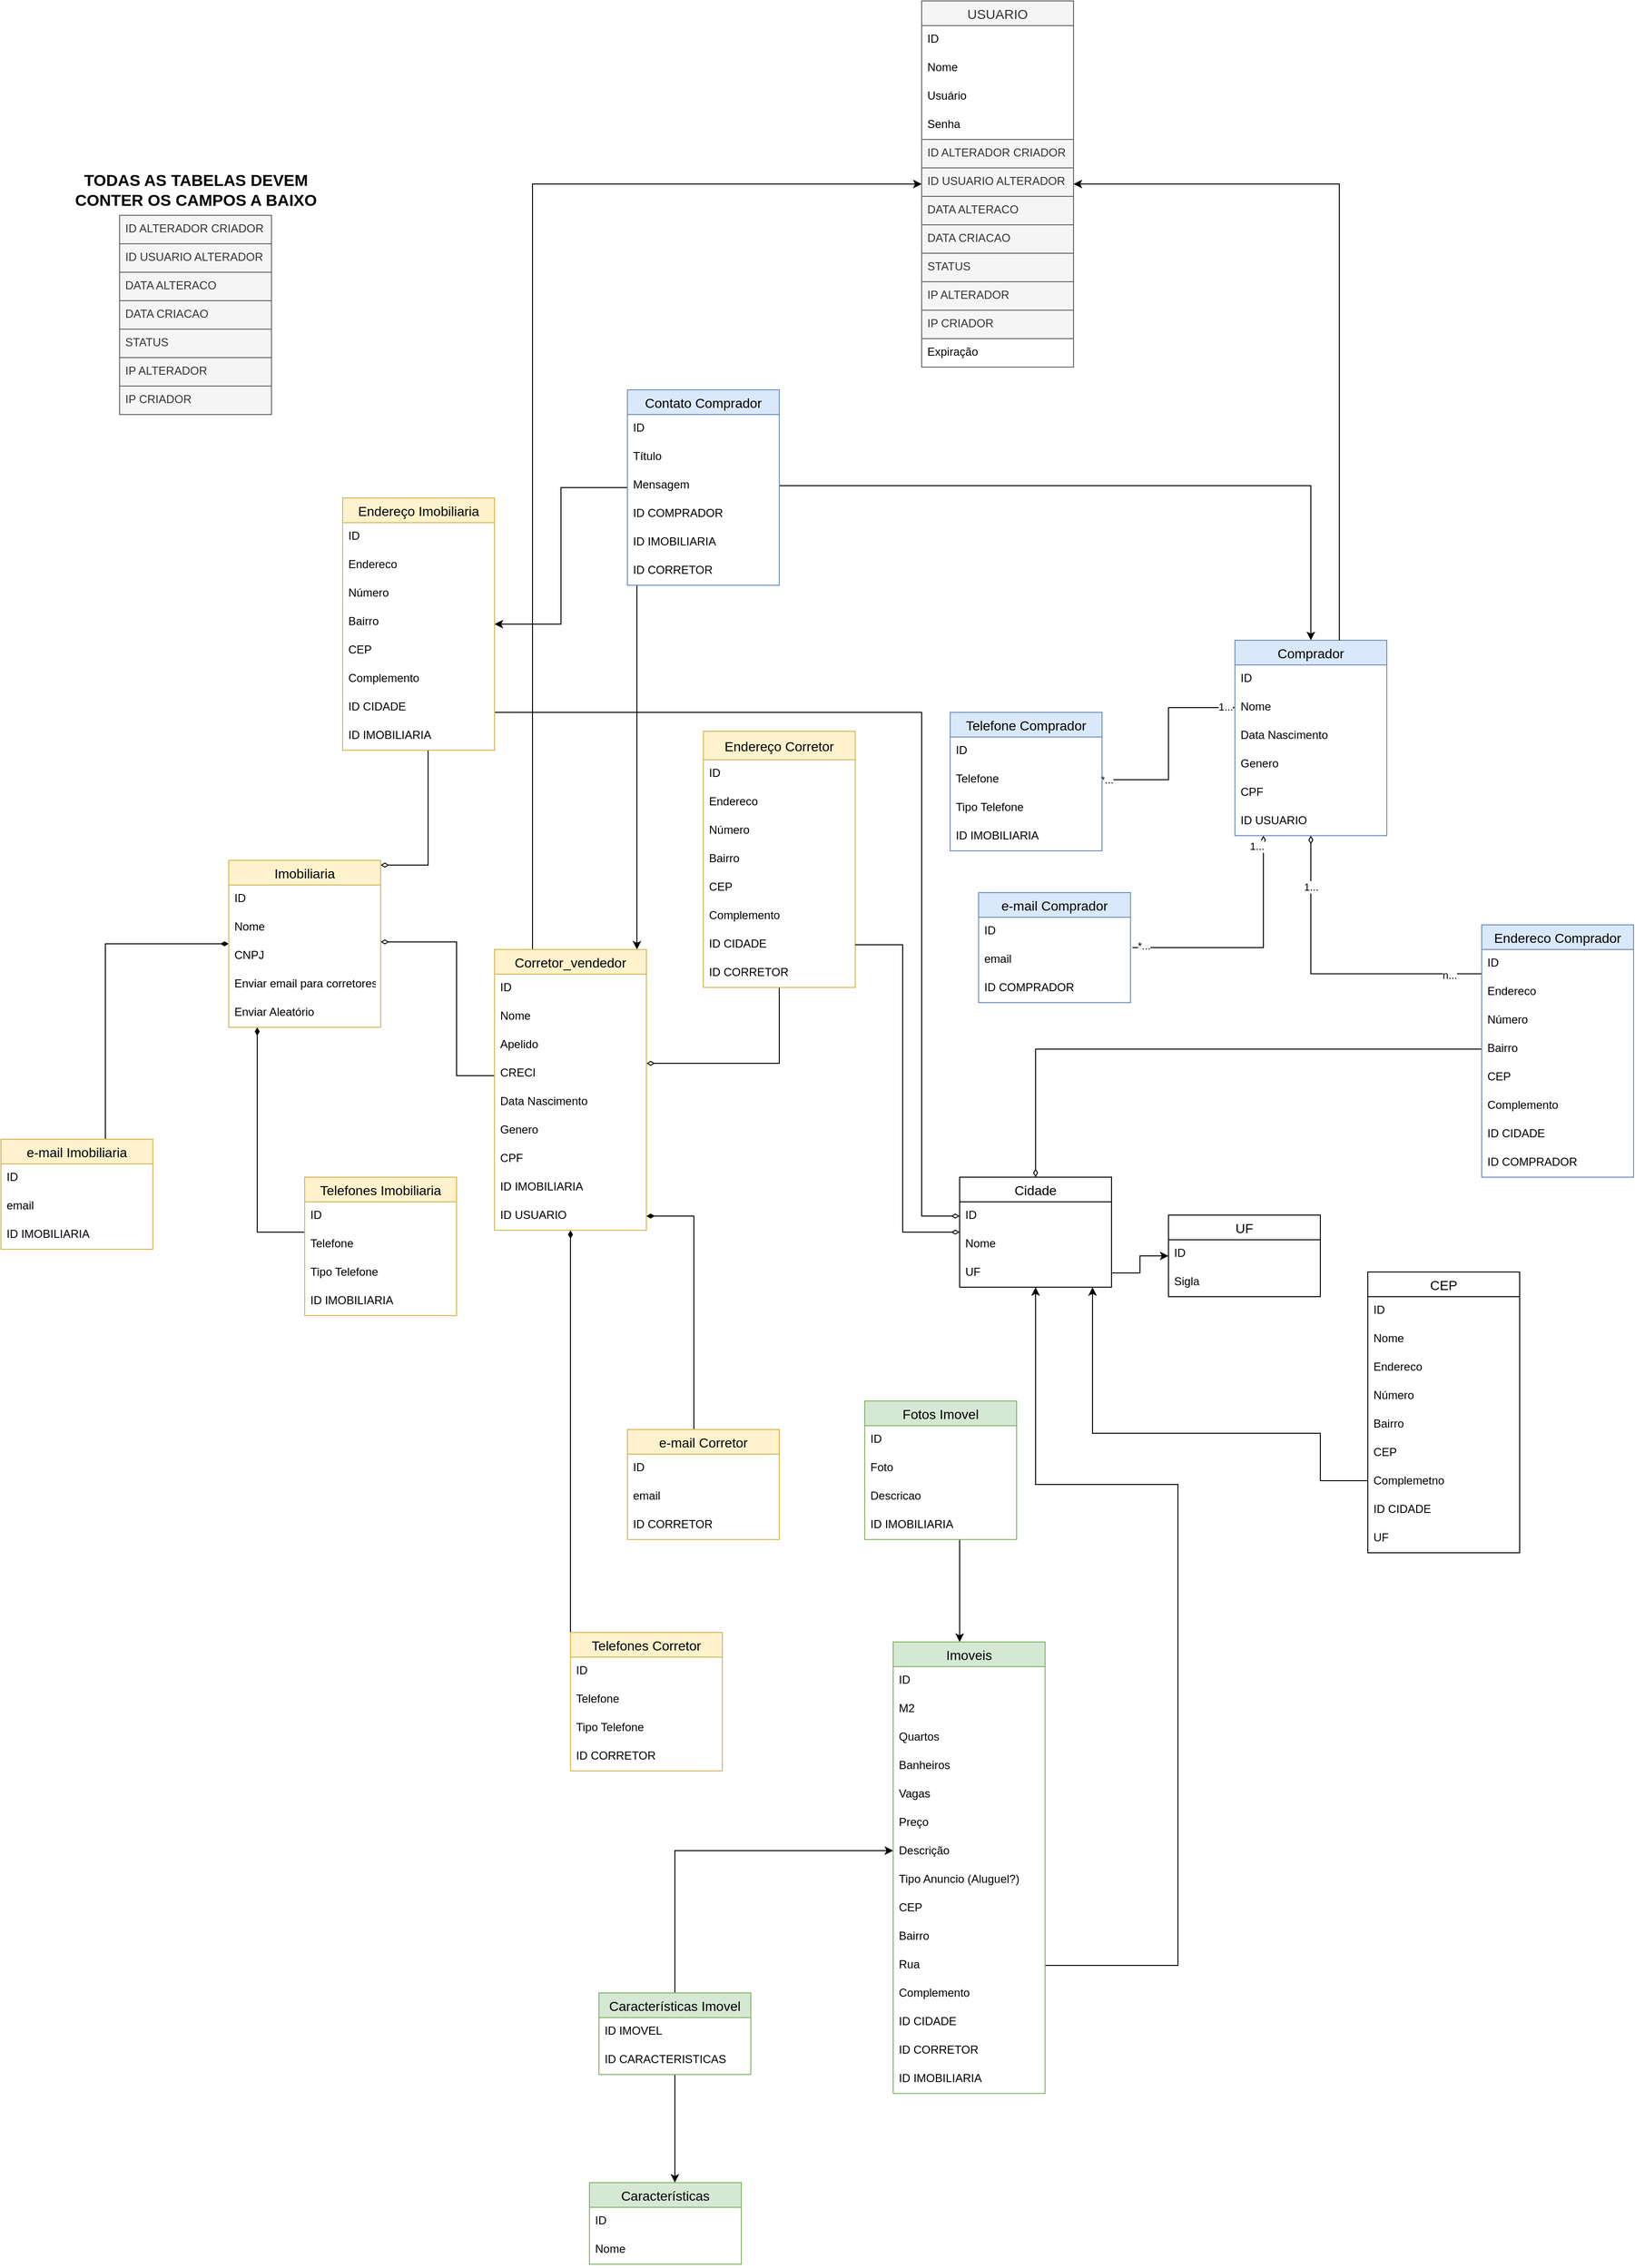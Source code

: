 <mxfile version="13.4.8" type="device"><diagram id="roCM48UF0xki_c9JKpG7" name="Page-1"><mxGraphModel dx="3076" dy="1931" grid="1" gridSize="10" guides="1" tooltips="1" connect="1" arrows="1" fold="1" page="1" pageScale="1" pageWidth="827" pageHeight="1169" math="0" shadow="0"><root><mxCell id="0"/><mxCell id="1" parent="0"/><mxCell id="OPWnXskdHgLqkZ7vOj5g-35" style="edgeStyle=orthogonalEdgeStyle;rounded=0;orthogonalLoop=1;jettySize=auto;html=1;entryX=0.5;entryY=0;entryDx=0;entryDy=0;endArrow=none;endFill=0;startArrow=classic;startFill=1;" parent="1" source="OPWnXskdHgLqkZ7vOj5g-5" target="OPWnXskdHgLqkZ7vOj5g-28" edge="1"><mxGeometry relative="1" as="geometry"><Array as="points"><mxPoint x="-130" y="930"/></Array></mxGeometry></mxCell><mxCell id="OPWnXskdHgLqkZ7vOj5g-52" style="edgeStyle=orthogonalEdgeStyle;rounded=0;orthogonalLoop=1;jettySize=auto;html=1;startArrow=classic;startFill=1;endArrow=none;endFill=0;" parent="1" source="OPWnXskdHgLqkZ7vOj5g-5" target="OPWnXskdHgLqkZ7vOj5g-50" edge="1"><mxGeometry relative="1" as="geometry"><Array as="points"><mxPoint x="170" y="660"/><mxPoint x="170" y="660"/></Array></mxGeometry></mxCell><mxCell id="OPWnXskdHgLqkZ7vOj5g-45" style="edgeStyle=orthogonalEdgeStyle;rounded=0;orthogonalLoop=1;jettySize=auto;html=1;endArrow=diamondThin;endFill=1;" parent="1" source="OPWnXskdHgLqkZ7vOj5g-41" target="OPWnXskdHgLqkZ7vOj5g-37" edge="1"><mxGeometry relative="1" as="geometry"><Array as="points"><mxPoint x="-570" y="278"/></Array></mxGeometry></mxCell><mxCell id="7e1EfJY8PzFIlT2Ph7Oq-54" style="edgeStyle=orthogonalEdgeStyle;rounded=0;orthogonalLoop=1;jettySize=auto;html=1;startArrow=diamondThin;startFill=0;endArrow=none;endFill=0;" edge="1" parent="1" source="OPWnXskdHgLqkZ7vOj5g-37" target="7e1EfJY8PzFIlT2Ph7Oq-26"><mxGeometry relative="1" as="geometry"><Array as="points"><mxPoint x="-390" y="-109"/></Array></mxGeometry></mxCell><mxCell id="OPWnXskdHgLqkZ7vOj5g-66" style="edgeStyle=orthogonalEdgeStyle;rounded=0;orthogonalLoop=1;jettySize=auto;html=1;startArrow=classic;startFill=1;endArrow=none;endFill=0;" parent="1" source="OPWnXskdHgLqkZ7vOj5g-59" target="OPWnXskdHgLqkZ7vOj5g-65" edge="1"><mxGeometry relative="1" as="geometry"/></mxCell><mxCell id="OPWnXskdHgLqkZ7vOj5g-68" style="edgeStyle=orthogonalEdgeStyle;rounded=0;orthogonalLoop=1;jettySize=auto;html=1;entryX=1;entryY=0.5;entryDx=0;entryDy=0;startArrow=classic;startFill=1;endArrow=none;endFill=0;" parent="1" source="OPWnXskdHgLqkZ7vOj5g-62" target="OPWnXskdHgLqkZ7vOj5g-56" edge="1"><mxGeometry relative="1" as="geometry"><mxPoint x="197.04" y="586" as="targetPoint"/><Array as="points"><mxPoint x="400" y="544"/></Array></mxGeometry></mxCell><mxCell id="7e1EfJY8PzFIlT2Ph7Oq-53" style="edgeStyle=orthogonalEdgeStyle;rounded=0;orthogonalLoop=1;jettySize=auto;html=1;startArrow=diamondThin;startFill=0;endArrow=none;endFill=0;" edge="1" parent="1" source="OPWnXskdHgLqkZ7vOj5g-10" target="7e1EfJY8PzFIlT2Ph7Oq-41"><mxGeometry relative="1" as="geometry"><Array as="points"><mxPoint x="-110" y="100"/><mxPoint x="-40" y="100"/></Array></mxGeometry></mxCell><mxCell id="7e1EfJY8PzFIlT2Ph7Oq-10" style="edgeStyle=orthogonalEdgeStyle;rounded=0;orthogonalLoop=1;jettySize=auto;html=1;endArrow=diamondThin;endFill=1;" edge="1" parent="1" source="7e1EfJY8PzFIlT2Ph7Oq-1" target="OPWnXskdHgLqkZ7vOj5g-37"><mxGeometry relative="1" as="geometry"><mxPoint x="-335" y="140" as="targetPoint"/><Array as="points"><mxPoint x="-730" y="-26"/></Array></mxGeometry></mxCell><mxCell id="7e1EfJY8PzFIlT2Ph7Oq-9" style="edgeStyle=orthogonalEdgeStyle;rounded=0;orthogonalLoop=1;jettySize=auto;html=1;endArrow=diamondThin;endFill=1;" edge="1" parent="1" source="7e1EfJY8PzFIlT2Ph7Oq-5" target="7e1EfJY8PzFIlT2Ph7Oq-97"><mxGeometry relative="1" as="geometry"><mxPoint x="20" y="340" as="targetPoint"/><Array as="points"><mxPoint x="-110" y="470"/><mxPoint x="-110" y="470"/></Array></mxGeometry></mxCell><mxCell id="7e1EfJY8PzFIlT2Ph7Oq-15" style="edgeStyle=orthogonalEdgeStyle;rounded=0;orthogonalLoop=1;jettySize=auto;html=1;endArrow=diamondThin;endFill=1;" edge="1" parent="1" source="7e1EfJY8PzFIlT2Ph7Oq-11" target="OPWnXskdHgLqkZ7vOj5g-10"><mxGeometry relative="1" as="geometry"><mxPoint x="-240" y="450" as="targetPoint"/><Array as="points"><mxPoint x="-240" y="470"/><mxPoint x="-240" y="470"/></Array></mxGeometry></mxCell><mxCell id="7e1EfJY8PzFIlT2Ph7Oq-11" value="Telefones Corretor" style="swimlane;fontStyle=0;childLayout=stackLayout;horizontal=1;startSize=26;horizontalStack=0;resizeParent=1;resizeParentMax=0;resizeLast=0;collapsible=1;marginBottom=0;align=center;fontSize=14;fillColor=#fff2cc;strokeColor=#d6b656;" vertex="1" parent="1"><mxGeometry x="-240" y="700" width="160" height="146" as="geometry"/></mxCell><mxCell id="7e1EfJY8PzFIlT2Ph7Oq-12" value="ID" style="text;strokeColor=none;fillColor=none;spacingLeft=4;spacingRight=4;overflow=hidden;rotatable=0;points=[[0,0.5],[1,0.5]];portConstraint=eastwest;fontSize=12;" vertex="1" parent="7e1EfJY8PzFIlT2Ph7Oq-11"><mxGeometry y="26" width="160" height="30" as="geometry"/></mxCell><mxCell id="7e1EfJY8PzFIlT2Ph7Oq-13" value="Telefone" style="text;strokeColor=none;fillColor=none;spacingLeft=4;spacingRight=4;overflow=hidden;rotatable=0;points=[[0,0.5],[1,0.5]];portConstraint=eastwest;fontSize=12;" vertex="1" parent="7e1EfJY8PzFIlT2Ph7Oq-11"><mxGeometry y="56" width="160" height="30" as="geometry"/></mxCell><mxCell id="7e1EfJY8PzFIlT2Ph7Oq-129" value="Tipo Telefone" style="text;strokeColor=none;fillColor=none;spacingLeft=4;spacingRight=4;overflow=hidden;rotatable=0;points=[[0,0.5],[1,0.5]];portConstraint=eastwest;fontSize=12;" vertex="1" parent="7e1EfJY8PzFIlT2Ph7Oq-11"><mxGeometry y="86" width="160" height="30" as="geometry"/></mxCell><mxCell id="7e1EfJY8PzFIlT2Ph7Oq-14" value="ID CORRETOR" style="text;strokeColor=none;fillColor=none;spacingLeft=4;spacingRight=4;overflow=hidden;rotatable=0;points=[[0,0.5],[1,0.5]];portConstraint=eastwest;fontSize=12;" vertex="1" parent="7e1EfJY8PzFIlT2Ph7Oq-11"><mxGeometry y="116" width="160" height="30" as="geometry"/></mxCell><mxCell id="7e1EfJY8PzFIlT2Ph7Oq-5" value="e-mail Corretor" style="swimlane;fontStyle=0;childLayout=stackLayout;horizontal=1;startSize=26;horizontalStack=0;resizeParent=1;resizeParentMax=0;resizeLast=0;collapsible=1;marginBottom=0;align=center;fontSize=14;fillColor=#fff2cc;strokeColor=#d6b656;" vertex="1" parent="1"><mxGeometry x="-180" y="486" width="160" height="116" as="geometry"/></mxCell><mxCell id="7e1EfJY8PzFIlT2Ph7Oq-6" value="ID" style="text;strokeColor=none;fillColor=none;spacingLeft=4;spacingRight=4;overflow=hidden;rotatable=0;points=[[0,0.5],[1,0.5]];portConstraint=eastwest;fontSize=12;" vertex="1" parent="7e1EfJY8PzFIlT2Ph7Oq-5"><mxGeometry y="26" width="160" height="30" as="geometry"/></mxCell><mxCell id="7e1EfJY8PzFIlT2Ph7Oq-7" value="email" style="text;strokeColor=none;fillColor=none;spacingLeft=4;spacingRight=4;overflow=hidden;rotatable=0;points=[[0,0.5],[1,0.5]];portConstraint=eastwest;fontSize=12;" vertex="1" parent="7e1EfJY8PzFIlT2Ph7Oq-5"><mxGeometry y="56" width="160" height="30" as="geometry"/></mxCell><mxCell id="7e1EfJY8PzFIlT2Ph7Oq-8" value="ID CORRETOR" style="text;strokeColor=none;fillColor=none;spacingLeft=4;spacingRight=4;overflow=hidden;rotatable=0;points=[[0,0.5],[1,0.5]];portConstraint=eastwest;fontSize=12;" vertex="1" parent="7e1EfJY8PzFIlT2Ph7Oq-5"><mxGeometry y="86" width="160" height="30" as="geometry"/></mxCell><mxCell id="7e1EfJY8PzFIlT2Ph7Oq-52" style="edgeStyle=orthogonalEdgeStyle;rounded=0;orthogonalLoop=1;jettySize=auto;html=1;startArrow=diamondThin;startFill=0;endArrow=none;endFill=0;entryX=0;entryY=-0.147;entryDx=0;entryDy=0;entryPerimeter=0;" edge="1" parent="1" source="OPWnXskdHgLqkZ7vOj5g-15" target="7e1EfJY8PzFIlT2Ph7Oq-44"><mxGeometry relative="1" as="geometry"><Array as="points"><mxPoint x="540" y="6"/></Array></mxGeometry></mxCell><mxCell id="7e1EfJY8PzFIlT2Ph7Oq-69" value="1..." style="edgeLabel;html=1;align=center;verticalAlign=middle;resizable=0;points=[];" vertex="1" connectable="0" parent="7e1EfJY8PzFIlT2Ph7Oq-52"><mxGeometry x="-0.667" relative="1" as="geometry"><mxPoint as="offset"/></mxGeometry></mxCell><mxCell id="7e1EfJY8PzFIlT2Ph7Oq-70" value="n..." style="edgeLabel;html=1;align=center;verticalAlign=middle;resizable=0;points=[];" vertex="1" connectable="0" parent="7e1EfJY8PzFIlT2Ph7Oq-52"><mxGeometry x="0.79" y="-1" relative="1" as="geometry"><mxPoint as="offset"/></mxGeometry></mxCell><mxCell id="7e1EfJY8PzFIlT2Ph7Oq-64" style="edgeStyle=orthogonalEdgeStyle;rounded=0;orthogonalLoop=1;jettySize=auto;html=1;entryX=1.013;entryY=0.067;entryDx=0;entryDy=0;entryPerimeter=0;startArrow=diamondThin;startFill=0;endArrow=none;endFill=0;targetPerimeterSpacing=0;" edge="1" parent="1" source="OPWnXskdHgLqkZ7vOj5g-15" target="7e1EfJY8PzFIlT2Ph7Oq-57"><mxGeometry relative="1" as="geometry"><Array as="points"><mxPoint x="490" y="-22"/></Array></mxGeometry></mxCell><mxCell id="7e1EfJY8PzFIlT2Ph7Oq-65" value="*..." style="edgeLabel;html=1;align=center;verticalAlign=middle;resizable=0;points=[];" vertex="1" connectable="0" parent="7e1EfJY8PzFIlT2Ph7Oq-64"><mxGeometry x="0.905" y="-2" relative="1" as="geometry"><mxPoint as="offset"/></mxGeometry></mxCell><mxCell id="7e1EfJY8PzFIlT2Ph7Oq-66" value="1..." style="edgeLabel;html=1;align=center;verticalAlign=middle;resizable=0;points=[];" vertex="1" connectable="0" parent="7e1EfJY8PzFIlT2Ph7Oq-64"><mxGeometry x="-0.918" y="1" relative="1" as="geometry"><mxPoint x="-8.1" as="offset"/></mxGeometry></mxCell><mxCell id="7e1EfJY8PzFIlT2Ph7Oq-22" style="edgeStyle=orthogonalEdgeStyle;rounded=0;orthogonalLoop=1;jettySize=auto;html=1;endArrow=none;endFill=0;startArrow=diamondThin;startFill=0;" edge="1" parent="1" source="OPWnXskdHgLqkZ7vOj5g-39" target="OPWnXskdHgLqkZ7vOj5g-10"><mxGeometry relative="1" as="geometry"><Array as="points"><mxPoint x="-360" y="-28"/><mxPoint x="-360" y="113"/></Array></mxGeometry></mxCell><mxCell id="OPWnXskdHgLqkZ7vOj5g-41" value="Telefones Imobiliaria" style="swimlane;fontStyle=0;childLayout=stackLayout;horizontal=1;startSize=26;horizontalStack=0;resizeParent=1;resizeParentMax=0;resizeLast=0;collapsible=1;marginBottom=0;align=center;fontSize=14;fillColor=#fff2cc;strokeColor=#d6b656;" parent="1" vertex="1"><mxGeometry x="-520" y="220" width="160" height="146" as="geometry"/></mxCell><mxCell id="OPWnXskdHgLqkZ7vOj5g-42" value="ID" style="text;strokeColor=none;fillColor=none;spacingLeft=4;spacingRight=4;overflow=hidden;rotatable=0;points=[[0,0.5],[1,0.5]];portConstraint=eastwest;fontSize=12;" parent="OPWnXskdHgLqkZ7vOj5g-41" vertex="1"><mxGeometry y="26" width="160" height="30" as="geometry"/></mxCell><mxCell id="OPWnXskdHgLqkZ7vOj5g-43" value="Telefone" style="text;strokeColor=none;fillColor=none;spacingLeft=4;spacingRight=4;overflow=hidden;rotatable=0;points=[[0,0.5],[1,0.5]];portConstraint=eastwest;fontSize=12;" parent="OPWnXskdHgLqkZ7vOj5g-41" vertex="1"><mxGeometry y="56" width="160" height="30" as="geometry"/></mxCell><mxCell id="7e1EfJY8PzFIlT2Ph7Oq-130" value="Tipo Telefone" style="text;strokeColor=none;fillColor=none;spacingLeft=4;spacingRight=4;overflow=hidden;rotatable=0;points=[[0,0.5],[1,0.5]];portConstraint=eastwest;fontSize=12;" vertex="1" parent="OPWnXskdHgLqkZ7vOj5g-41"><mxGeometry y="86" width="160" height="30" as="geometry"/></mxCell><mxCell id="OPWnXskdHgLqkZ7vOj5g-44" value="ID IMOBILIARIA" style="text;strokeColor=none;fillColor=none;spacingLeft=4;spacingRight=4;overflow=hidden;rotatable=0;points=[[0,0.5],[1,0.5]];portConstraint=eastwest;fontSize=12;" parent="OPWnXskdHgLqkZ7vOj5g-41" vertex="1"><mxGeometry y="116" width="160" height="30" as="geometry"/></mxCell><mxCell id="7e1EfJY8PzFIlT2Ph7Oq-33" value="Endereço Corretor" style="swimlane;fontStyle=0;childLayout=stackLayout;horizontal=1;startSize=30;horizontalStack=0;resizeParent=1;resizeParentMax=0;resizeLast=0;collapsible=1;marginBottom=0;align=center;fontSize=14;fillColor=#fff2cc;strokeColor=#d6b656;" vertex="1" parent="1"><mxGeometry x="-100" y="-250" width="160" height="270" as="geometry"/></mxCell><mxCell id="7e1EfJY8PzFIlT2Ph7Oq-34" value="ID" style="text;strokeColor=none;fillColor=none;spacingLeft=4;spacingRight=4;overflow=hidden;rotatable=0;points=[[0,0.5],[1,0.5]];portConstraint=eastwest;fontSize=12;" vertex="1" parent="7e1EfJY8PzFIlT2Ph7Oq-33"><mxGeometry y="30" width="160" height="30" as="geometry"/></mxCell><mxCell id="7e1EfJY8PzFIlT2Ph7Oq-35" value="Endereco" style="text;strokeColor=none;fillColor=none;spacingLeft=4;spacingRight=4;overflow=hidden;rotatable=0;points=[[0,0.5],[1,0.5]];portConstraint=eastwest;fontSize=12;" vertex="1" parent="7e1EfJY8PzFIlT2Ph7Oq-33"><mxGeometry y="60" width="160" height="30" as="geometry"/></mxCell><mxCell id="7e1EfJY8PzFIlT2Ph7Oq-36" value="Número" style="text;strokeColor=none;fillColor=none;spacingLeft=4;spacingRight=4;overflow=hidden;rotatable=0;points=[[0,0.5],[1,0.5]];portConstraint=eastwest;fontSize=12;" vertex="1" parent="7e1EfJY8PzFIlT2Ph7Oq-33"><mxGeometry y="90" width="160" height="30" as="geometry"/></mxCell><mxCell id="7e1EfJY8PzFIlT2Ph7Oq-37" value="Bairro" style="text;strokeColor=none;fillColor=none;spacingLeft=4;spacingRight=4;overflow=hidden;rotatable=0;points=[[0,0.5],[1,0.5]];portConstraint=eastwest;fontSize=12;" vertex="1" parent="7e1EfJY8PzFIlT2Ph7Oq-33"><mxGeometry y="120" width="160" height="30" as="geometry"/></mxCell><mxCell id="7e1EfJY8PzFIlT2Ph7Oq-38" value="CEP" style="text;strokeColor=none;fillColor=none;spacingLeft=4;spacingRight=4;overflow=hidden;rotatable=0;points=[[0,0.5],[1,0.5]];portConstraint=eastwest;fontSize=12;" vertex="1" parent="7e1EfJY8PzFIlT2Ph7Oq-33"><mxGeometry y="150" width="160" height="30" as="geometry"/></mxCell><mxCell id="7e1EfJY8PzFIlT2Ph7Oq-39" value="Complemento" style="text;strokeColor=none;fillColor=none;spacingLeft=4;spacingRight=4;overflow=hidden;rotatable=0;points=[[0,0.5],[1,0.5]];portConstraint=eastwest;fontSize=12;" vertex="1" parent="7e1EfJY8PzFIlT2Ph7Oq-33"><mxGeometry y="180" width="160" height="30" as="geometry"/></mxCell><mxCell id="7e1EfJY8PzFIlT2Ph7Oq-40" value="ID CIDADE" style="text;strokeColor=none;fillColor=none;spacingLeft=4;spacingRight=4;overflow=hidden;rotatable=0;points=[[0,0.5],[1,0.5]];portConstraint=eastwest;fontSize=12;" vertex="1" parent="7e1EfJY8PzFIlT2Ph7Oq-33"><mxGeometry y="210" width="160" height="30" as="geometry"/></mxCell><mxCell id="7e1EfJY8PzFIlT2Ph7Oq-41" value="ID CORRETOR" style="text;strokeColor=none;fillColor=none;spacingLeft=4;spacingRight=4;overflow=hidden;rotatable=0;points=[[0,0.5],[1,0.5]];portConstraint=eastwest;fontSize=12;" vertex="1" parent="7e1EfJY8PzFIlT2Ph7Oq-33"><mxGeometry y="240" width="160" height="30" as="geometry"/></mxCell><mxCell id="7e1EfJY8PzFIlT2Ph7Oq-63" style="edgeStyle=orthogonalEdgeStyle;rounded=0;orthogonalLoop=1;jettySize=auto;html=1;startArrow=diamondThin;startFill=0;endArrow=none;endFill=0;" edge="1" parent="1" source="OPWnXskdHgLqkZ7vOj5g-17" target="7e1EfJY8PzFIlT2Ph7Oq-61"><mxGeometry relative="1" as="geometry"/></mxCell><mxCell id="7e1EfJY8PzFIlT2Ph7Oq-67" value="*..." style="edgeLabel;html=1;align=center;verticalAlign=middle;resizable=0;points=[];" vertex="1" connectable="0" parent="7e1EfJY8PzFIlT2Ph7Oq-63"><mxGeometry x="0.956" relative="1" as="geometry"><mxPoint as="offset"/></mxGeometry></mxCell><mxCell id="7e1EfJY8PzFIlT2Ph7Oq-68" value="1..." style="edgeLabel;html=1;align=center;verticalAlign=middle;resizable=0;points=[];" vertex="1" connectable="0" parent="7e1EfJY8PzFIlT2Ph7Oq-63"><mxGeometry x="-0.907" y="-1" relative="1" as="geometry"><mxPoint as="offset"/></mxGeometry></mxCell><mxCell id="OPWnXskdHgLqkZ7vOj5g-36" style="edgeStyle=orthogonalEdgeStyle;rounded=0;orthogonalLoop=1;jettySize=auto;html=1;entryX=0.5;entryY=1;entryDx=0;entryDy=0;entryPerimeter=0;endArrow=none;endFill=0;startArrow=classic;startFill=1;" parent="1" source="OPWnXskdHgLqkZ7vOj5g-21" target="OPWnXskdHgLqkZ7vOj5g-34" edge="1"><mxGeometry relative="1" as="geometry"><Array as="points"><mxPoint x="-130" y="1240"/><mxPoint x="-130" y="1240"/></Array></mxGeometry></mxCell><mxCell id="OPWnXskdHgLqkZ7vOj5g-5" value="Imoveis" style="swimlane;fontStyle=0;childLayout=stackLayout;horizontal=1;startSize=26;horizontalStack=0;resizeParent=1;resizeParentMax=0;resizeLast=0;collapsible=1;marginBottom=0;align=center;fontSize=14;fillColor=#d5e8d4;strokeColor=#82b366;" parent="1" vertex="1"><mxGeometry x="100" y="710" width="160" height="476" as="geometry"/></mxCell><mxCell id="OPWnXskdHgLqkZ7vOj5g-6" value="ID" style="text;strokeColor=none;fillColor=none;spacingLeft=4;spacingRight=4;overflow=hidden;rotatable=0;points=[[0,0.5],[1,0.5]];portConstraint=eastwest;fontSize=12;" parent="OPWnXskdHgLqkZ7vOj5g-5" vertex="1"><mxGeometry y="26" width="160" height="30" as="geometry"/></mxCell><mxCell id="OPWnXskdHgLqkZ7vOj5g-30" value="M2" style="text;strokeColor=none;fillColor=none;spacingLeft=4;spacingRight=4;overflow=hidden;rotatable=0;points=[[0,0.5],[1,0.5]];portConstraint=eastwest;fontSize=12;" parent="OPWnXskdHgLqkZ7vOj5g-5" vertex="1"><mxGeometry y="56" width="160" height="30" as="geometry"/></mxCell><mxCell id="OPWnXskdHgLqkZ7vOj5g-7" value="Quartos" style="text;strokeColor=none;fillColor=none;spacingLeft=4;spacingRight=4;overflow=hidden;rotatable=0;points=[[0,0.5],[1,0.5]];portConstraint=eastwest;fontSize=12;" parent="OPWnXskdHgLqkZ7vOj5g-5" vertex="1"><mxGeometry y="86" width="160" height="30" as="geometry"/></mxCell><mxCell id="OPWnXskdHgLqkZ7vOj5g-8" value="Banheiros" style="text;strokeColor=none;fillColor=none;spacingLeft=4;spacingRight=4;overflow=hidden;rotatable=0;points=[[0,0.5],[1,0.5]];portConstraint=eastwest;fontSize=12;" parent="OPWnXskdHgLqkZ7vOj5g-5" vertex="1"><mxGeometry y="116" width="160" height="30" as="geometry"/></mxCell><mxCell id="OPWnXskdHgLqkZ7vOj5g-19" value="Vagas" style="text;strokeColor=none;fillColor=none;spacingLeft=4;spacingRight=4;overflow=hidden;rotatable=0;points=[[0,0.5],[1,0.5]];portConstraint=eastwest;fontSize=12;" parent="OPWnXskdHgLqkZ7vOj5g-5" vertex="1"><mxGeometry y="146" width="160" height="30" as="geometry"/></mxCell><mxCell id="OPWnXskdHgLqkZ7vOj5g-20" value="Preço" style="text;strokeColor=none;fillColor=none;spacingLeft=4;spacingRight=4;overflow=hidden;rotatable=0;points=[[0,0.5],[1,0.5]];portConstraint=eastwest;fontSize=12;" parent="OPWnXskdHgLqkZ7vOj5g-5" vertex="1"><mxGeometry y="176" width="160" height="30" as="geometry"/></mxCell><mxCell id="OPWnXskdHgLqkZ7vOj5g-46" value="Descrição" style="text;strokeColor=none;fillColor=none;spacingLeft=4;spacingRight=4;overflow=hidden;rotatable=0;points=[[0,0.5],[1,0.5]];portConstraint=eastwest;fontSize=12;" parent="OPWnXskdHgLqkZ7vOj5g-5" vertex="1"><mxGeometry y="206" width="160" height="30" as="geometry"/></mxCell><mxCell id="OPWnXskdHgLqkZ7vOj5g-53" value="Tipo Anuncio (Aluguel?)" style="text;strokeColor=none;fillColor=none;spacingLeft=4;spacingRight=4;overflow=hidden;rotatable=0;points=[[0,0.5],[1,0.5]];portConstraint=eastwest;fontSize=12;" parent="OPWnXskdHgLqkZ7vOj5g-5" vertex="1"><mxGeometry y="236" width="160" height="30" as="geometry"/></mxCell><mxCell id="OPWnXskdHgLqkZ7vOj5g-54" value="CEP" style="text;strokeColor=none;fillColor=none;spacingLeft=4;spacingRight=4;overflow=hidden;rotatable=0;points=[[0,0.5],[1,0.5]];portConstraint=eastwest;fontSize=12;" parent="OPWnXskdHgLqkZ7vOj5g-5" vertex="1"><mxGeometry y="266" width="160" height="30" as="geometry"/></mxCell><mxCell id="OPWnXskdHgLqkZ7vOj5g-55" value="Bairro" style="text;strokeColor=none;fillColor=none;spacingLeft=4;spacingRight=4;overflow=hidden;rotatable=0;points=[[0,0.5],[1,0.5]];portConstraint=eastwest;fontSize=12;" parent="OPWnXskdHgLqkZ7vOj5g-5" vertex="1"><mxGeometry y="296" width="160" height="30" as="geometry"/></mxCell><mxCell id="OPWnXskdHgLqkZ7vOj5g-56" value="Rua" style="text;strokeColor=none;fillColor=none;spacingLeft=4;spacingRight=4;overflow=hidden;rotatable=0;points=[[0,0.5],[1,0.5]];portConstraint=eastwest;fontSize=12;" parent="OPWnXskdHgLqkZ7vOj5g-5" vertex="1"><mxGeometry y="326" width="160" height="30" as="geometry"/></mxCell><mxCell id="7e1EfJY8PzFIlT2Ph7Oq-32" value="Complemento" style="text;strokeColor=none;fillColor=none;spacingLeft=4;spacingRight=4;overflow=hidden;rotatable=0;points=[[0,0.5],[1,0.5]];portConstraint=eastwest;fontSize=12;" vertex="1" parent="OPWnXskdHgLqkZ7vOj5g-5"><mxGeometry y="356" width="160" height="30" as="geometry"/></mxCell><mxCell id="7e1EfJY8PzFIlT2Ph7Oq-71" value="ID CIDADE" style="text;strokeColor=none;fillColor=none;spacingLeft=4;spacingRight=4;overflow=hidden;rotatable=0;points=[[0,0.5],[1,0.5]];portConstraint=eastwest;fontSize=12;" vertex="1" parent="OPWnXskdHgLqkZ7vOj5g-5"><mxGeometry y="386" width="160" height="30" as="geometry"/></mxCell><mxCell id="OPWnXskdHgLqkZ7vOj5g-57" value="ID CORRETOR" style="text;strokeColor=none;fillColor=none;spacingLeft=4;spacingRight=4;overflow=hidden;rotatable=0;points=[[0,0.5],[1,0.5]];portConstraint=eastwest;fontSize=12;" parent="OPWnXskdHgLqkZ7vOj5g-5" vertex="1"><mxGeometry y="416" width="160" height="30" as="geometry"/></mxCell><mxCell id="7e1EfJY8PzFIlT2Ph7Oq-72" value="ID IMOBILIARIA" style="text;strokeColor=none;fillColor=none;spacingLeft=4;spacingRight=4;overflow=hidden;rotatable=0;points=[[0,0.5],[1,0.5]];portConstraint=eastwest;fontSize=12;" vertex="1" parent="OPWnXskdHgLqkZ7vOj5g-5"><mxGeometry y="446" width="160" height="30" as="geometry"/></mxCell><mxCell id="OPWnXskdHgLqkZ7vOj5g-28" value="Características Imovel" style="swimlane;fontStyle=0;childLayout=stackLayout;horizontal=1;startSize=26;horizontalStack=0;resizeParent=1;resizeParentMax=0;resizeLast=0;collapsible=1;marginBottom=0;align=center;fontSize=14;fillColor=#d5e8d4;strokeColor=#82b366;" parent="1" vertex="1"><mxGeometry x="-210" y="1080" width="160" height="86" as="geometry"/></mxCell><mxCell id="OPWnXskdHgLqkZ7vOj5g-29" value="ID IMOVEL" style="text;strokeColor=none;fillColor=none;spacingLeft=4;spacingRight=4;overflow=hidden;rotatable=0;points=[[0,0.5],[1,0.5]];portConstraint=eastwest;fontSize=12;" parent="OPWnXskdHgLqkZ7vOj5g-28" vertex="1"><mxGeometry y="26" width="160" height="30" as="geometry"/></mxCell><mxCell id="OPWnXskdHgLqkZ7vOj5g-34" value="ID CARACTERISTICAS" style="text;strokeColor=none;fillColor=none;spacingLeft=4;spacingRight=4;overflow=hidden;rotatable=0;points=[[0,0.5],[1,0.5]];portConstraint=eastwest;fontSize=12;" parent="OPWnXskdHgLqkZ7vOj5g-28" vertex="1"><mxGeometry y="56" width="160" height="30" as="geometry"/></mxCell><mxCell id="OPWnXskdHgLqkZ7vOj5g-21" value="Características" style="swimlane;fontStyle=0;childLayout=stackLayout;horizontal=1;startSize=26;horizontalStack=0;resizeParent=1;resizeParentMax=0;resizeLast=0;collapsible=1;marginBottom=0;align=center;fontSize=14;fillColor=#d5e8d4;strokeColor=#82b366;" parent="1" vertex="1"><mxGeometry x="-220" y="1280" width="160" height="86" as="geometry"/></mxCell><mxCell id="OPWnXskdHgLqkZ7vOj5g-32" value="ID" style="text;strokeColor=none;fillColor=none;spacingLeft=4;spacingRight=4;overflow=hidden;rotatable=0;points=[[0,0.5],[1,0.5]];portConstraint=eastwest;fontSize=12;" parent="OPWnXskdHgLqkZ7vOj5g-21" vertex="1"><mxGeometry y="26" width="160" height="30" as="geometry"/></mxCell><mxCell id="OPWnXskdHgLqkZ7vOj5g-22" value="Nome" style="text;strokeColor=none;fillColor=none;spacingLeft=4;spacingRight=4;overflow=hidden;rotatable=0;points=[[0,0.5],[1,0.5]];portConstraint=eastwest;fontSize=12;" parent="OPWnXskdHgLqkZ7vOj5g-21" vertex="1"><mxGeometry y="56" width="160" height="30" as="geometry"/></mxCell><mxCell id="7e1EfJY8PzFIlT2Ph7Oq-73" style="edgeStyle=orthogonalEdgeStyle;rounded=0;orthogonalLoop=1;jettySize=auto;html=1;startArrow=diamondThin;startFill=0;endArrow=none;endFill=0;targetPerimeterSpacing=0;" edge="1" parent="1" source="OPWnXskdHgLqkZ7vOj5g-62" target="7e1EfJY8PzFIlT2Ph7Oq-40"><mxGeometry relative="1" as="geometry"><Array as="points"><mxPoint x="110" y="278"/><mxPoint x="110" y="-25"/></Array></mxGeometry></mxCell><mxCell id="7e1EfJY8PzFIlT2Ph7Oq-75" style="edgeStyle=orthogonalEdgeStyle;rounded=0;orthogonalLoop=1;jettySize=auto;html=1;startArrow=diamondThin;startFill=0;endArrow=none;endFill=0;targetPerimeterSpacing=0;" edge="1" parent="1" source="OPWnXskdHgLqkZ7vOj5g-62" target="7e1EfJY8PzFIlT2Ph7Oq-46"><mxGeometry relative="1" as="geometry"/></mxCell><mxCell id="OPWnXskdHgLqkZ7vOj5g-62" value="Cidade" style="swimlane;fontStyle=0;childLayout=stackLayout;horizontal=1;startSize=26;horizontalStack=0;resizeParent=1;resizeParentMax=0;resizeLast=0;collapsible=1;marginBottom=0;align=center;fontSize=14;" parent="1" vertex="1"><mxGeometry x="170" y="220" width="160" height="116" as="geometry"/></mxCell><mxCell id="OPWnXskdHgLqkZ7vOj5g-63" value="ID" style="text;strokeColor=none;fillColor=none;spacingLeft=4;spacingRight=4;overflow=hidden;rotatable=0;points=[[0,0.5],[1,0.5]];portConstraint=eastwest;fontSize=12;" parent="OPWnXskdHgLqkZ7vOj5g-62" vertex="1"><mxGeometry y="26" width="160" height="30" as="geometry"/></mxCell><mxCell id="OPWnXskdHgLqkZ7vOj5g-64" value="Nome" style="text;strokeColor=none;fillColor=none;spacingLeft=4;spacingRight=4;overflow=hidden;rotatable=0;points=[[0,0.5],[1,0.5]];portConstraint=eastwest;fontSize=12;" parent="OPWnXskdHgLqkZ7vOj5g-62" vertex="1"><mxGeometry y="56" width="160" height="30" as="geometry"/></mxCell><mxCell id="OPWnXskdHgLqkZ7vOj5g-65" value="UF" style="text;strokeColor=none;fillColor=none;spacingLeft=4;spacingRight=4;overflow=hidden;rotatable=0;points=[[0,0.5],[1,0.5]];portConstraint=eastwest;fontSize=12;" parent="OPWnXskdHgLqkZ7vOj5g-62" vertex="1"><mxGeometry y="86" width="160" height="30" as="geometry"/></mxCell><mxCell id="OPWnXskdHgLqkZ7vOj5g-59" value="UF" style="swimlane;fontStyle=0;childLayout=stackLayout;horizontal=1;startSize=26;horizontalStack=0;resizeParent=1;resizeParentMax=0;resizeLast=0;collapsible=1;marginBottom=0;align=center;fontSize=14;" parent="1" vertex="1"><mxGeometry x="390" y="260" width="160" height="86" as="geometry"/></mxCell><mxCell id="OPWnXskdHgLqkZ7vOj5g-60" value="ID" style="text;strokeColor=none;fillColor=none;spacingLeft=4;spacingRight=4;overflow=hidden;rotatable=0;points=[[0,0.5],[1,0.5]];portConstraint=eastwest;fontSize=12;" parent="OPWnXskdHgLqkZ7vOj5g-59" vertex="1"><mxGeometry y="26" width="160" height="30" as="geometry"/></mxCell><mxCell id="OPWnXskdHgLqkZ7vOj5g-61" value="Sigla" style="text;strokeColor=none;fillColor=none;spacingLeft=4;spacingRight=4;overflow=hidden;rotatable=0;points=[[0,0.5],[1,0.5]];portConstraint=eastwest;fontSize=12;" parent="OPWnXskdHgLqkZ7vOj5g-59" vertex="1"><mxGeometry y="56" width="160" height="30" as="geometry"/></mxCell><mxCell id="7e1EfJY8PzFIlT2Ph7Oq-74" style="edgeStyle=orthogonalEdgeStyle;rounded=0;orthogonalLoop=1;jettySize=auto;html=1;startArrow=diamondThin;startFill=0;endArrow=none;endFill=0;targetPerimeterSpacing=0;" edge="1" parent="1" source="OPWnXskdHgLqkZ7vOj5g-63" target="7e1EfJY8PzFIlT2Ph7Oq-23"><mxGeometry relative="1" as="geometry"><mxPoint x="-210" y="-270" as="targetPoint"/><Array as="points"><mxPoint x="130" y="261"/><mxPoint x="130" y="-270"/></Array></mxGeometry></mxCell><mxCell id="7e1EfJY8PzFIlT2Ph7Oq-148" style="edgeStyle=orthogonalEdgeStyle;rounded=0;orthogonalLoop=1;jettySize=auto;html=1;startArrow=classic;startFill=1;endArrow=none;endFill=0;targetPerimeterSpacing=0;" edge="1" parent="1" source="OPWnXskdHgLqkZ7vOj5g-15" target="7e1EfJY8PzFIlT2Ph7Oq-146"><mxGeometry relative="1" as="geometry"/></mxCell><mxCell id="OPWnXskdHgLqkZ7vOj5g-15" value="Comprador" style="swimlane;fontStyle=0;childLayout=stackLayout;horizontal=1;startSize=26;horizontalStack=0;resizeParent=1;resizeParentMax=0;resizeLast=0;collapsible=1;marginBottom=0;align=center;fontSize=14;fillColor=#dae8fc;strokeColor=#6c8ebf;" parent="1" vertex="1"><mxGeometry x="460" y="-346" width="160" height="206" as="geometry"/></mxCell><mxCell id="OPWnXskdHgLqkZ7vOj5g-16" value="ID" style="text;strokeColor=none;fillColor=none;spacingLeft=4;spacingRight=4;overflow=hidden;rotatable=0;points=[[0,0.5],[1,0.5]];portConstraint=eastwest;fontSize=12;" parent="OPWnXskdHgLqkZ7vOj5g-15" vertex="1"><mxGeometry y="26" width="160" height="30" as="geometry"/></mxCell><mxCell id="OPWnXskdHgLqkZ7vOj5g-17" value="Nome" style="text;strokeColor=none;fillColor=none;spacingLeft=4;spacingRight=4;overflow=hidden;rotatable=0;points=[[0,0.5],[1,0.5]];portConstraint=eastwest;fontSize=12;" parent="OPWnXskdHgLqkZ7vOj5g-15" vertex="1"><mxGeometry y="56" width="160" height="30" as="geometry"/></mxCell><mxCell id="OPWnXskdHgLqkZ7vOj5g-18" value="Data Nascimento" style="text;strokeColor=none;fillColor=none;spacingLeft=4;spacingRight=4;overflow=hidden;rotatable=0;points=[[0,0.5],[1,0.5]];portConstraint=eastwest;fontSize=12;" parent="OPWnXskdHgLqkZ7vOj5g-15" vertex="1"><mxGeometry y="86" width="160" height="30" as="geometry"/></mxCell><mxCell id="7e1EfJY8PzFIlT2Ph7Oq-101" value="Genero" style="text;strokeColor=none;fillColor=none;spacingLeft=4;spacingRight=4;overflow=hidden;rotatable=0;points=[[0,0.5],[1,0.5]];portConstraint=eastwest;fontSize=12;" vertex="1" parent="OPWnXskdHgLqkZ7vOj5g-15"><mxGeometry y="116" width="160" height="30" as="geometry"/></mxCell><mxCell id="7e1EfJY8PzFIlT2Ph7Oq-104" value="CPF" style="text;strokeColor=none;fillColor=none;spacingLeft=4;spacingRight=4;overflow=hidden;rotatable=0;points=[[0,0.5],[1,0.5]];portConstraint=eastwest;fontSize=12;" vertex="1" parent="OPWnXskdHgLqkZ7vOj5g-15"><mxGeometry y="146" width="160" height="30" as="geometry"/></mxCell><mxCell id="7e1EfJY8PzFIlT2Ph7Oq-98" value="ID USUARIO" style="text;strokeColor=none;fillColor=none;spacingLeft=4;spacingRight=4;overflow=hidden;rotatable=0;points=[[0,0.5],[1,0.5]];portConstraint=eastwest;fontSize=12;" vertex="1" parent="OPWnXskdHgLqkZ7vOj5g-15"><mxGeometry y="176" width="160" height="30" as="geometry"/></mxCell><mxCell id="7e1EfJY8PzFIlT2Ph7Oq-55" value="e-mail Comprador" style="swimlane;fontStyle=0;childLayout=stackLayout;horizontal=1;startSize=26;horizontalStack=0;resizeParent=1;resizeParentMax=0;resizeLast=0;collapsible=1;marginBottom=0;align=center;fontSize=14;fillColor=#dae8fc;strokeColor=#6c8ebf;" vertex="1" parent="1"><mxGeometry x="190" y="-80" width="160" height="116" as="geometry"/></mxCell><mxCell id="7e1EfJY8PzFIlT2Ph7Oq-56" value="ID" style="text;strokeColor=none;fillColor=none;spacingLeft=4;spacingRight=4;overflow=hidden;rotatable=0;points=[[0,0.5],[1,0.5]];portConstraint=eastwest;fontSize=12;" vertex="1" parent="7e1EfJY8PzFIlT2Ph7Oq-55"><mxGeometry y="26" width="160" height="30" as="geometry"/></mxCell><mxCell id="7e1EfJY8PzFIlT2Ph7Oq-57" value="email" style="text;strokeColor=none;fillColor=none;spacingLeft=4;spacingRight=4;overflow=hidden;rotatable=0;points=[[0,0.5],[1,0.5]];portConstraint=eastwest;fontSize=12;" vertex="1" parent="7e1EfJY8PzFIlT2Ph7Oq-55"><mxGeometry y="56" width="160" height="30" as="geometry"/></mxCell><mxCell id="7e1EfJY8PzFIlT2Ph7Oq-58" value="ID COMPRADOR" style="text;strokeColor=none;fillColor=none;spacingLeft=4;spacingRight=4;overflow=hidden;rotatable=0;points=[[0,0.5],[1,0.5]];portConstraint=eastwest;fontSize=12;" vertex="1" parent="7e1EfJY8PzFIlT2Ph7Oq-55"><mxGeometry y="86" width="160" height="30" as="geometry"/></mxCell><mxCell id="7e1EfJY8PzFIlT2Ph7Oq-42" value="Endereco Comprador" style="swimlane;fontStyle=0;childLayout=stackLayout;horizontal=1;startSize=26;horizontalStack=0;resizeParent=1;resizeParentMax=0;resizeLast=0;collapsible=1;marginBottom=0;align=center;fontSize=14;fillColor=#dae8fc;strokeColor=#6c8ebf;" vertex="1" parent="1"><mxGeometry x="720" y="-46" width="160" height="266" as="geometry"/></mxCell><mxCell id="7e1EfJY8PzFIlT2Ph7Oq-43" value="ID" style="text;strokeColor=none;fillColor=none;spacingLeft=4;spacingRight=4;overflow=hidden;rotatable=0;points=[[0,0.5],[1,0.5]];portConstraint=eastwest;fontSize=12;" vertex="1" parent="7e1EfJY8PzFIlT2Ph7Oq-42"><mxGeometry y="26" width="160" height="30" as="geometry"/></mxCell><mxCell id="7e1EfJY8PzFIlT2Ph7Oq-44" value="Endereco" style="text;strokeColor=none;fillColor=none;spacingLeft=4;spacingRight=4;overflow=hidden;rotatable=0;points=[[0,0.5],[1,0.5]];portConstraint=eastwest;fontSize=12;" vertex="1" parent="7e1EfJY8PzFIlT2Ph7Oq-42"><mxGeometry y="56" width="160" height="30" as="geometry"/></mxCell><mxCell id="7e1EfJY8PzFIlT2Ph7Oq-45" value="Número" style="text;strokeColor=none;fillColor=none;spacingLeft=4;spacingRight=4;overflow=hidden;rotatable=0;points=[[0,0.5],[1,0.5]];portConstraint=eastwest;fontSize=12;" vertex="1" parent="7e1EfJY8PzFIlT2Ph7Oq-42"><mxGeometry y="86" width="160" height="30" as="geometry"/></mxCell><mxCell id="7e1EfJY8PzFIlT2Ph7Oq-46" value="Bairro" style="text;strokeColor=none;fillColor=none;spacingLeft=4;spacingRight=4;overflow=hidden;rotatable=0;points=[[0,0.5],[1,0.5]];portConstraint=eastwest;fontSize=12;" vertex="1" parent="7e1EfJY8PzFIlT2Ph7Oq-42"><mxGeometry y="116" width="160" height="30" as="geometry"/></mxCell><mxCell id="7e1EfJY8PzFIlT2Ph7Oq-47" value="CEP" style="text;strokeColor=none;fillColor=none;spacingLeft=4;spacingRight=4;overflow=hidden;rotatable=0;points=[[0,0.5],[1,0.5]];portConstraint=eastwest;fontSize=12;" vertex="1" parent="7e1EfJY8PzFIlT2Ph7Oq-42"><mxGeometry y="146" width="160" height="30" as="geometry"/></mxCell><mxCell id="7e1EfJY8PzFIlT2Ph7Oq-48" value="Complemento" style="text;strokeColor=none;fillColor=none;spacingLeft=4;spacingRight=4;overflow=hidden;rotatable=0;points=[[0,0.5],[1,0.5]];portConstraint=eastwest;fontSize=12;" vertex="1" parent="7e1EfJY8PzFIlT2Ph7Oq-42"><mxGeometry y="176" width="160" height="30" as="geometry"/></mxCell><mxCell id="7e1EfJY8PzFIlT2Ph7Oq-49" value="ID CIDADE" style="text;strokeColor=none;fillColor=none;spacingLeft=4;spacingRight=4;overflow=hidden;rotatable=0;points=[[0,0.5],[1,0.5]];portConstraint=eastwest;fontSize=12;" vertex="1" parent="7e1EfJY8PzFIlT2Ph7Oq-42"><mxGeometry y="206" width="160" height="30" as="geometry"/></mxCell><mxCell id="7e1EfJY8PzFIlT2Ph7Oq-50" value="ID COMPRADOR" style="text;strokeColor=none;fillColor=none;spacingLeft=4;spacingRight=4;overflow=hidden;rotatable=0;points=[[0,0.5],[1,0.5]];portConstraint=eastwest;fontSize=12;" vertex="1" parent="7e1EfJY8PzFIlT2Ph7Oq-42"><mxGeometry y="236" width="160" height="30" as="geometry"/></mxCell><mxCell id="OPWnXskdHgLqkZ7vOj5g-47" value="Fotos Imovel" style="swimlane;fontStyle=0;childLayout=stackLayout;horizontal=1;startSize=26;horizontalStack=0;resizeParent=1;resizeParentMax=0;resizeLast=0;collapsible=1;marginBottom=0;align=center;fontSize=14;fillColor=#d5e8d4;strokeColor=#82b366;" parent="1" vertex="1"><mxGeometry x="70" y="456" width="160" height="146" as="geometry"/></mxCell><mxCell id="OPWnXskdHgLqkZ7vOj5g-48" value="ID" style="text;strokeColor=none;fillColor=none;spacingLeft=4;spacingRight=4;overflow=hidden;rotatable=0;points=[[0,0.5],[1,0.5]];portConstraint=eastwest;fontSize=12;" parent="OPWnXskdHgLqkZ7vOj5g-47" vertex="1"><mxGeometry y="26" width="160" height="30" as="geometry"/></mxCell><mxCell id="OPWnXskdHgLqkZ7vOj5g-49" value="Foto" style="text;strokeColor=none;fillColor=none;spacingLeft=4;spacingRight=4;overflow=hidden;rotatable=0;points=[[0,0.5],[1,0.5]];portConstraint=eastwest;fontSize=12;" parent="OPWnXskdHgLqkZ7vOj5g-47" vertex="1"><mxGeometry y="56" width="160" height="30" as="geometry"/></mxCell><mxCell id="OPWnXskdHgLqkZ7vOj5g-51" value="Descricao" style="text;strokeColor=none;fillColor=none;spacingLeft=4;spacingRight=4;overflow=hidden;rotatable=0;points=[[0,0.5],[1,0.5]];portConstraint=eastwest;fontSize=12;" parent="OPWnXskdHgLqkZ7vOj5g-47" vertex="1"><mxGeometry y="86" width="160" height="30" as="geometry"/></mxCell><mxCell id="OPWnXskdHgLqkZ7vOj5g-50" value="ID IMOBILIARIA" style="text;strokeColor=none;fillColor=none;spacingLeft=4;spacingRight=4;overflow=hidden;rotatable=0;points=[[0,0.5],[1,0.5]];portConstraint=eastwest;fontSize=12;" parent="OPWnXskdHgLqkZ7vOj5g-47" vertex="1"><mxGeometry y="116" width="160" height="30" as="geometry"/></mxCell><mxCell id="7e1EfJY8PzFIlT2Ph7Oq-86" style="edgeStyle=orthogonalEdgeStyle;rounded=0;orthogonalLoop=1;jettySize=auto;html=1;startArrow=classic;startFill=1;endArrow=none;endFill=0;targetPerimeterSpacing=0;" edge="1" parent="1" source="OPWnXskdHgLqkZ7vOj5g-65" target="7e1EfJY8PzFIlT2Ph7Oq-76"><mxGeometry relative="1" as="geometry"><mxPoint x="460" y="540" as="targetPoint"/><Array as="points"><mxPoint x="310" y="490"/><mxPoint x="550" y="490"/><mxPoint x="550" y="540"/></Array></mxGeometry></mxCell><mxCell id="7e1EfJY8PzFIlT2Ph7Oq-76" value="CEP" style="swimlane;fontStyle=0;childLayout=stackLayout;horizontal=1;startSize=26;horizontalStack=0;resizeParent=1;resizeParentMax=0;resizeLast=0;collapsible=1;marginBottom=0;align=center;fontSize=14;" vertex="1" parent="1"><mxGeometry x="600" y="320" width="160" height="296" as="geometry"/></mxCell><mxCell id="7e1EfJY8PzFIlT2Ph7Oq-77" value="ID" style="text;strokeColor=none;fillColor=none;spacingLeft=4;spacingRight=4;overflow=hidden;rotatable=0;points=[[0,0.5],[1,0.5]];portConstraint=eastwest;fontSize=12;" vertex="1" parent="7e1EfJY8PzFIlT2Ph7Oq-76"><mxGeometry y="26" width="160" height="30" as="geometry"/></mxCell><mxCell id="7e1EfJY8PzFIlT2Ph7Oq-78" value="Nome" style="text;strokeColor=none;fillColor=none;spacingLeft=4;spacingRight=4;overflow=hidden;rotatable=0;points=[[0,0.5],[1,0.5]];portConstraint=eastwest;fontSize=12;" vertex="1" parent="7e1EfJY8PzFIlT2Ph7Oq-76"><mxGeometry y="56" width="160" height="30" as="geometry"/></mxCell><mxCell id="7e1EfJY8PzFIlT2Ph7Oq-80" value="Endereco" style="text;strokeColor=none;fillColor=none;spacingLeft=4;spacingRight=4;overflow=hidden;rotatable=0;points=[[0,0.5],[1,0.5]];portConstraint=eastwest;fontSize=12;" vertex="1" parent="7e1EfJY8PzFIlT2Ph7Oq-76"><mxGeometry y="86" width="160" height="30" as="geometry"/></mxCell><mxCell id="7e1EfJY8PzFIlT2Ph7Oq-81" value="Número" style="text;strokeColor=none;fillColor=none;spacingLeft=4;spacingRight=4;overflow=hidden;rotatable=0;points=[[0,0.5],[1,0.5]];portConstraint=eastwest;fontSize=12;" vertex="1" parent="7e1EfJY8PzFIlT2Ph7Oq-76"><mxGeometry y="116" width="160" height="30" as="geometry"/></mxCell><mxCell id="7e1EfJY8PzFIlT2Ph7Oq-82" value="Bairro" style="text;strokeColor=none;fillColor=none;spacingLeft=4;spacingRight=4;overflow=hidden;rotatable=0;points=[[0,0.5],[1,0.5]];portConstraint=eastwest;fontSize=12;" vertex="1" parent="7e1EfJY8PzFIlT2Ph7Oq-76"><mxGeometry y="146" width="160" height="30" as="geometry"/></mxCell><mxCell id="7e1EfJY8PzFIlT2Ph7Oq-83" value="CEP" style="text;strokeColor=none;fillColor=none;spacingLeft=4;spacingRight=4;overflow=hidden;rotatable=0;points=[[0,0.5],[1,0.5]];portConstraint=eastwest;fontSize=12;" vertex="1" parent="7e1EfJY8PzFIlT2Ph7Oq-76"><mxGeometry y="176" width="160" height="30" as="geometry"/></mxCell><mxCell id="7e1EfJY8PzFIlT2Ph7Oq-84" value="Complemetno" style="text;strokeColor=none;fillColor=none;spacingLeft=4;spacingRight=4;overflow=hidden;rotatable=0;points=[[0,0.5],[1,0.5]];portConstraint=eastwest;fontSize=12;" vertex="1" parent="7e1EfJY8PzFIlT2Ph7Oq-76"><mxGeometry y="206" width="160" height="30" as="geometry"/></mxCell><mxCell id="7e1EfJY8PzFIlT2Ph7Oq-85" value="ID CIDADE" style="text;strokeColor=none;fillColor=none;spacingLeft=4;spacingRight=4;overflow=hidden;rotatable=0;points=[[0,0.5],[1,0.5]];portConstraint=eastwest;fontSize=12;" vertex="1" parent="7e1EfJY8PzFIlT2Ph7Oq-76"><mxGeometry y="236" width="160" height="30" as="geometry"/></mxCell><mxCell id="7e1EfJY8PzFIlT2Ph7Oq-79" value="UF" style="text;strokeColor=none;fillColor=none;spacingLeft=4;spacingRight=4;overflow=hidden;rotatable=0;points=[[0,0.5],[1,0.5]];portConstraint=eastwest;fontSize=12;" vertex="1" parent="7e1EfJY8PzFIlT2Ph7Oq-76"><mxGeometry y="266" width="160" height="30" as="geometry"/></mxCell><mxCell id="7e1EfJY8PzFIlT2Ph7Oq-99" style="edgeStyle=orthogonalEdgeStyle;rounded=0;orthogonalLoop=1;jettySize=auto;html=1;startArrow=classic;startFill=1;endArrow=none;endFill=0;targetPerimeterSpacing=0;" edge="1" parent="1" source="7e1EfJY8PzFIlT2Ph7Oq-87" target="OPWnXskdHgLqkZ7vOj5g-15"><mxGeometry relative="1" as="geometry"><Array as="points"><mxPoint x="570" y="-827"/></Array></mxGeometry></mxCell><mxCell id="7e1EfJY8PzFIlT2Ph7Oq-100" style="edgeStyle=orthogonalEdgeStyle;rounded=0;orthogonalLoop=1;jettySize=auto;html=1;entryX=0.25;entryY=0;entryDx=0;entryDy=0;startArrow=classic;startFill=1;endArrow=none;endFill=0;targetPerimeterSpacing=0;" edge="1" parent="1" source="7e1EfJY8PzFIlT2Ph7Oq-87" target="OPWnXskdHgLqkZ7vOj5g-10"><mxGeometry relative="1" as="geometry"/></mxCell><mxCell id="OPWnXskdHgLqkZ7vOj5g-37" value="Imobiliaria" style="swimlane;fontStyle=0;childLayout=stackLayout;horizontal=1;startSize=26;horizontalStack=0;resizeParent=1;resizeParentMax=0;resizeLast=0;collapsible=1;marginBottom=0;align=center;fontSize=14;fillColor=#fff2cc;strokeColor=#d6b656;" parent="1" vertex="1"><mxGeometry x="-600" y="-114" width="160" height="176" as="geometry"/></mxCell><mxCell id="OPWnXskdHgLqkZ7vOj5g-38" value="ID" style="text;strokeColor=none;fillColor=none;spacingLeft=4;spacingRight=4;overflow=hidden;rotatable=0;points=[[0,0.5],[1,0.5]];portConstraint=eastwest;fontSize=12;" parent="OPWnXskdHgLqkZ7vOj5g-37" vertex="1"><mxGeometry y="26" width="160" height="30" as="geometry"/></mxCell><mxCell id="OPWnXskdHgLqkZ7vOj5g-39" value="Nome" style="text;strokeColor=none;fillColor=none;spacingLeft=4;spacingRight=4;overflow=hidden;rotatable=0;points=[[0,0.5],[1,0.5]];portConstraint=eastwest;fontSize=12;" parent="OPWnXskdHgLqkZ7vOj5g-37" vertex="1"><mxGeometry y="56" width="160" height="30" as="geometry"/></mxCell><mxCell id="7e1EfJY8PzFIlT2Ph7Oq-107" value="CNPJ" style="text;strokeColor=none;fillColor=none;spacingLeft=4;spacingRight=4;overflow=hidden;rotatable=0;points=[[0,0.5],[1,0.5]];portConstraint=eastwest;fontSize=12;" vertex="1" parent="OPWnXskdHgLqkZ7vOj5g-37"><mxGeometry y="86" width="160" height="30" as="geometry"/></mxCell><mxCell id="OPWnXskdHgLqkZ7vOj5g-40" value="Enviar email para corretores" style="text;strokeColor=none;fillColor=none;spacingLeft=4;spacingRight=4;overflow=hidden;rotatable=0;points=[[0,0.5],[1,0.5]];portConstraint=eastwest;fontSize=12;" parent="OPWnXskdHgLqkZ7vOj5g-37" vertex="1"><mxGeometry y="116" width="160" height="30" as="geometry"/></mxCell><mxCell id="7e1EfJY8PzFIlT2Ph7Oq-21" value="Enviar Aleatório" style="text;strokeColor=none;fillColor=none;spacingLeft=4;spacingRight=4;overflow=hidden;rotatable=0;points=[[0,0.5],[1,0.5]];portConstraint=eastwest;fontSize=12;" vertex="1" parent="OPWnXskdHgLqkZ7vOj5g-37"><mxGeometry y="146" width="160" height="30" as="geometry"/></mxCell><mxCell id="7e1EfJY8PzFIlT2Ph7Oq-151" style="edgeStyle=orthogonalEdgeStyle;rounded=0;orthogonalLoop=1;jettySize=auto;html=1;startArrow=classic;startFill=1;endArrow=none;endFill=0;targetPerimeterSpacing=0;" edge="1" parent="1" source="OPWnXskdHgLqkZ7vOj5g-10" target="7e1EfJY8PzFIlT2Ph7Oq-147"><mxGeometry relative="1" as="geometry"><Array as="points"><mxPoint x="-170" y="-300"/><mxPoint x="-170" y="-300"/></Array></mxGeometry></mxCell><mxCell id="OPWnXskdHgLqkZ7vOj5g-10" value="Corretor_vendedor" style="swimlane;fontStyle=0;childLayout=stackLayout;horizontal=1;startSize=26;horizontalStack=0;resizeParent=1;resizeParentMax=0;resizeLast=0;collapsible=1;marginBottom=0;align=center;fontSize=14;fillColor=#fff2cc;strokeColor=#d6b656;" parent="1" vertex="1"><mxGeometry x="-320" y="-20" width="160" height="296" as="geometry"/></mxCell><mxCell id="OPWnXskdHgLqkZ7vOj5g-11" value="ID" style="text;strokeColor=none;fillColor=none;spacingLeft=4;spacingRight=4;overflow=hidden;rotatable=0;points=[[0,0.5],[1,0.5]];portConstraint=eastwest;fontSize=12;" parent="OPWnXskdHgLqkZ7vOj5g-10" vertex="1"><mxGeometry y="26" width="160" height="30" as="geometry"/></mxCell><mxCell id="OPWnXskdHgLqkZ7vOj5g-12" value="Nome" style="text;strokeColor=none;fillColor=none;spacingLeft=4;spacingRight=4;overflow=hidden;rotatable=0;points=[[0,0.5],[1,0.5]];portConstraint=eastwest;fontSize=12;" parent="OPWnXskdHgLqkZ7vOj5g-10" vertex="1"><mxGeometry y="56" width="160" height="30" as="geometry"/></mxCell><mxCell id="7e1EfJY8PzFIlT2Ph7Oq-152" value="Apelido" style="text;strokeColor=none;fillColor=none;spacingLeft=4;spacingRight=4;overflow=hidden;rotatable=0;points=[[0,0.5],[1,0.5]];portConstraint=eastwest;fontSize=12;" vertex="1" parent="OPWnXskdHgLqkZ7vOj5g-10"><mxGeometry y="86" width="160" height="30" as="geometry"/></mxCell><mxCell id="OPWnXskdHgLqkZ7vOj5g-13" value="CRECI" style="text;strokeColor=none;fillColor=none;spacingLeft=4;spacingRight=4;overflow=hidden;rotatable=0;points=[[0,0.5],[1,0.5]];portConstraint=eastwest;fontSize=12;" parent="OPWnXskdHgLqkZ7vOj5g-10" vertex="1"><mxGeometry y="116" width="160" height="30" as="geometry"/></mxCell><mxCell id="7e1EfJY8PzFIlT2Ph7Oq-102" value="Data Nascimento" style="text;strokeColor=none;fillColor=none;spacingLeft=4;spacingRight=4;overflow=hidden;rotatable=0;points=[[0,0.5],[1,0.5]];portConstraint=eastwest;fontSize=12;" vertex="1" parent="OPWnXskdHgLqkZ7vOj5g-10"><mxGeometry y="146" width="160" height="30" as="geometry"/></mxCell><mxCell id="7e1EfJY8PzFIlT2Ph7Oq-103" value="Genero" style="text;strokeColor=none;fillColor=none;spacingLeft=4;spacingRight=4;overflow=hidden;rotatable=0;points=[[0,0.5],[1,0.5]];portConstraint=eastwest;fontSize=12;" vertex="1" parent="OPWnXskdHgLqkZ7vOj5g-10"><mxGeometry y="176" width="160" height="30" as="geometry"/></mxCell><mxCell id="7e1EfJY8PzFIlT2Ph7Oq-105" value="CPF" style="text;strokeColor=none;fillColor=none;spacingLeft=4;spacingRight=4;overflow=hidden;rotatable=0;points=[[0,0.5],[1,0.5]];portConstraint=eastwest;fontSize=12;" vertex="1" parent="OPWnXskdHgLqkZ7vOj5g-10"><mxGeometry y="206" width="160" height="30" as="geometry"/></mxCell><mxCell id="7e1EfJY8PzFIlT2Ph7Oq-16" value="ID IMOBILIARIA" style="text;strokeColor=none;fillColor=none;spacingLeft=4;spacingRight=4;overflow=hidden;rotatable=0;points=[[0,0.5],[1,0.5]];portConstraint=eastwest;fontSize=12;" vertex="1" parent="OPWnXskdHgLqkZ7vOj5g-10"><mxGeometry y="236" width="160" height="30" as="geometry"/></mxCell><mxCell id="7e1EfJY8PzFIlT2Ph7Oq-97" value="ID USUARIO" style="text;strokeColor=none;fillColor=none;spacingLeft=4;spacingRight=4;overflow=hidden;rotatable=0;points=[[0,0.5],[1,0.5]];portConstraint=eastwest;fontSize=12;" vertex="1" parent="OPWnXskdHgLqkZ7vOj5g-10"><mxGeometry y="266" width="160" height="30" as="geometry"/></mxCell><mxCell id="7e1EfJY8PzFIlT2Ph7Oq-150" style="edgeStyle=orthogonalEdgeStyle;rounded=0;orthogonalLoop=1;jettySize=auto;html=1;startArrow=classic;startFill=1;endArrow=none;endFill=0;targetPerimeterSpacing=0;" edge="1" parent="1" source="7e1EfJY8PzFIlT2Ph7Oq-23" target="7e1EfJY8PzFIlT2Ph7Oq-141"><mxGeometry relative="1" as="geometry"/></mxCell><mxCell id="7e1EfJY8PzFIlT2Ph7Oq-23" value="Endereço Imobiliaria" style="swimlane;fontStyle=0;childLayout=stackLayout;horizontal=1;startSize=26;horizontalStack=0;resizeParent=1;resizeParentMax=0;resizeLast=0;collapsible=1;marginBottom=0;align=center;fontSize=14;fillColor=#fff2cc;strokeColor=#d6b656;" vertex="1" parent="1"><mxGeometry x="-480" y="-496" width="160" height="266" as="geometry"/></mxCell><mxCell id="7e1EfJY8PzFIlT2Ph7Oq-24" value="ID" style="text;strokeColor=none;fillColor=none;spacingLeft=4;spacingRight=4;overflow=hidden;rotatable=0;points=[[0,0.5],[1,0.5]];portConstraint=eastwest;fontSize=12;" vertex="1" parent="7e1EfJY8PzFIlT2Ph7Oq-23"><mxGeometry y="26" width="160" height="30" as="geometry"/></mxCell><mxCell id="7e1EfJY8PzFIlT2Ph7Oq-25" value="Endereco" style="text;strokeColor=none;fillColor=none;spacingLeft=4;spacingRight=4;overflow=hidden;rotatable=0;points=[[0,0.5],[1,0.5]];portConstraint=eastwest;fontSize=12;" vertex="1" parent="7e1EfJY8PzFIlT2Ph7Oq-23"><mxGeometry y="56" width="160" height="30" as="geometry"/></mxCell><mxCell id="7e1EfJY8PzFIlT2Ph7Oq-28" value="Número" style="text;strokeColor=none;fillColor=none;spacingLeft=4;spacingRight=4;overflow=hidden;rotatable=0;points=[[0,0.5],[1,0.5]];portConstraint=eastwest;fontSize=12;" vertex="1" parent="7e1EfJY8PzFIlT2Ph7Oq-23"><mxGeometry y="86" width="160" height="30" as="geometry"/></mxCell><mxCell id="7e1EfJY8PzFIlT2Ph7Oq-29" value="Bairro" style="text;strokeColor=none;fillColor=none;spacingLeft=4;spacingRight=4;overflow=hidden;rotatable=0;points=[[0,0.5],[1,0.5]];portConstraint=eastwest;fontSize=12;" vertex="1" parent="7e1EfJY8PzFIlT2Ph7Oq-23"><mxGeometry y="116" width="160" height="30" as="geometry"/></mxCell><mxCell id="7e1EfJY8PzFIlT2Ph7Oq-27" value="CEP" style="text;strokeColor=none;fillColor=none;spacingLeft=4;spacingRight=4;overflow=hidden;rotatable=0;points=[[0,0.5],[1,0.5]];portConstraint=eastwest;fontSize=12;" vertex="1" parent="7e1EfJY8PzFIlT2Ph7Oq-23"><mxGeometry y="146" width="160" height="30" as="geometry"/></mxCell><mxCell id="7e1EfJY8PzFIlT2Ph7Oq-31" value="Complemento" style="text;strokeColor=none;fillColor=none;spacingLeft=4;spacingRight=4;overflow=hidden;rotatable=0;points=[[0,0.5],[1,0.5]];portConstraint=eastwest;fontSize=12;" vertex="1" parent="7e1EfJY8PzFIlT2Ph7Oq-23"><mxGeometry y="176" width="160" height="30" as="geometry"/></mxCell><mxCell id="7e1EfJY8PzFIlT2Ph7Oq-30" value="ID CIDADE" style="text;strokeColor=none;fillColor=none;spacingLeft=4;spacingRight=4;overflow=hidden;rotatable=0;points=[[0,0.5],[1,0.5]];portConstraint=eastwest;fontSize=12;" vertex="1" parent="7e1EfJY8PzFIlT2Ph7Oq-23"><mxGeometry y="206" width="160" height="30" as="geometry"/></mxCell><mxCell id="7e1EfJY8PzFIlT2Ph7Oq-26" value="ID IMOBILIARIA" style="text;strokeColor=none;fillColor=none;spacingLeft=4;spacingRight=4;overflow=hidden;rotatable=0;points=[[0,0.5],[1,0.5]];portConstraint=eastwest;fontSize=12;" vertex="1" parent="7e1EfJY8PzFIlT2Ph7Oq-23"><mxGeometry y="236" width="160" height="30" as="geometry"/></mxCell><mxCell id="7e1EfJY8PzFIlT2Ph7Oq-1" value="e-mail Imobiliaria" style="swimlane;fontStyle=0;childLayout=stackLayout;horizontal=1;startSize=26;horizontalStack=0;resizeParent=1;resizeParentMax=0;resizeLast=0;collapsible=1;marginBottom=0;align=center;fontSize=14;fillColor=#fff2cc;strokeColor=#d6b656;" vertex="1" parent="1"><mxGeometry x="-840" y="180" width="160" height="116" as="geometry"/></mxCell><mxCell id="7e1EfJY8PzFIlT2Ph7Oq-2" value="ID" style="text;strokeColor=none;fillColor=none;spacingLeft=4;spacingRight=4;overflow=hidden;rotatable=0;points=[[0,0.5],[1,0.5]];portConstraint=eastwest;fontSize=12;" vertex="1" parent="7e1EfJY8PzFIlT2Ph7Oq-1"><mxGeometry y="26" width="160" height="30" as="geometry"/></mxCell><mxCell id="7e1EfJY8PzFIlT2Ph7Oq-3" value="email" style="text;strokeColor=none;fillColor=none;spacingLeft=4;spacingRight=4;overflow=hidden;rotatable=0;points=[[0,0.5],[1,0.5]];portConstraint=eastwest;fontSize=12;" vertex="1" parent="7e1EfJY8PzFIlT2Ph7Oq-1"><mxGeometry y="56" width="160" height="30" as="geometry"/></mxCell><mxCell id="7e1EfJY8PzFIlT2Ph7Oq-4" value="ID IMOBILIARIA" style="text;strokeColor=none;fillColor=none;spacingLeft=4;spacingRight=4;overflow=hidden;rotatable=0;points=[[0,0.5],[1,0.5]];portConstraint=eastwest;fontSize=12;" vertex="1" parent="7e1EfJY8PzFIlT2Ph7Oq-1"><mxGeometry y="86" width="160" height="30" as="geometry"/></mxCell><mxCell id="7e1EfJY8PzFIlT2Ph7Oq-128" value="" style="group" vertex="1" connectable="0" parent="1"><mxGeometry x="-770" y="-840" width="270" height="256" as="geometry"/></mxCell><mxCell id="2" value="&lt;b&gt;&lt;font style=&quot;font-size: 17px&quot;&gt;TODAS AS TABELAS&amp;nbsp;DEVEM &lt;br&gt;CONTER OS CAMPOS A BAIXO&lt;/font&gt;&lt;/b&gt;" style="text;html=1;align=center;verticalAlign=middle;resizable=0;points=[];autosize=1;" vertex="1" parent="7e1EfJY8PzFIlT2Ph7Oq-128"><mxGeometry width="270" height="40" as="geometry"/></mxCell><mxCell id="7e1EfJY8PzFIlT2Ph7Oq-127" value="" style="group" vertex="1" connectable="0" parent="7e1EfJY8PzFIlT2Ph7Oq-128"><mxGeometry x="55" y="46" width="160" height="210" as="geometry"/></mxCell><mxCell id="7e1EfJY8PzFIlT2Ph7Oq-120" value="ID ALTERADOR CRIADOR" style="text;strokeColor=#666666;fillColor=#f5f5f5;spacingLeft=4;spacingRight=4;overflow=hidden;rotatable=0;points=[[0,0.5],[1,0.5]];portConstraint=eastwest;fontSize=12;fontColor=#333333;" vertex="1" parent="7e1EfJY8PzFIlT2Ph7Oq-127"><mxGeometry width="160" height="30" as="geometry"/></mxCell><mxCell id="7e1EfJY8PzFIlT2Ph7Oq-121" value="ID USUARIO ALTERADOR" style="text;strokeColor=#666666;fillColor=#f5f5f5;spacingLeft=4;spacingRight=4;overflow=hidden;rotatable=0;points=[[0,0.5],[1,0.5]];portConstraint=eastwest;fontSize=12;fontColor=#333333;" vertex="1" parent="7e1EfJY8PzFIlT2Ph7Oq-127"><mxGeometry y="30" width="160" height="30" as="geometry"/></mxCell><mxCell id="7e1EfJY8PzFIlT2Ph7Oq-122" value="DATA ALTERACO" style="text;strokeColor=#666666;fillColor=#f5f5f5;spacingLeft=4;spacingRight=4;overflow=hidden;rotatable=0;points=[[0,0.5],[1,0.5]];portConstraint=eastwest;fontSize=12;fontColor=#333333;" vertex="1" parent="7e1EfJY8PzFIlT2Ph7Oq-127"><mxGeometry y="60" width="160" height="30" as="geometry"/></mxCell><mxCell id="7e1EfJY8PzFIlT2Ph7Oq-123" value="DATA CRIACAO" style="text;strokeColor=#666666;fillColor=#f5f5f5;spacingLeft=4;spacingRight=4;overflow=hidden;rotatable=0;points=[[0,0.5],[1,0.5]];portConstraint=eastwest;fontSize=12;fontColor=#333333;" vertex="1" parent="7e1EfJY8PzFIlT2Ph7Oq-127"><mxGeometry y="90" width="160" height="30" as="geometry"/></mxCell><mxCell id="7e1EfJY8PzFIlT2Ph7Oq-124" value="STATUS" style="text;strokeColor=#666666;fillColor=#f5f5f5;spacingLeft=4;spacingRight=4;overflow=hidden;rotatable=0;points=[[0,0.5],[1,0.5]];portConstraint=eastwest;fontSize=12;fontColor=#333333;" vertex="1" parent="7e1EfJY8PzFIlT2Ph7Oq-127"><mxGeometry y="120" width="160" height="30" as="geometry"/></mxCell><mxCell id="7e1EfJY8PzFIlT2Ph7Oq-125" value="IP ALTERADOR" style="text;strokeColor=#666666;fillColor=#f5f5f5;spacingLeft=4;spacingRight=4;overflow=hidden;rotatable=0;points=[[0,0.5],[1,0.5]];portConstraint=eastwest;fontSize=12;fontColor=#333333;" vertex="1" parent="7e1EfJY8PzFIlT2Ph7Oq-127"><mxGeometry y="150" width="160" height="30" as="geometry"/></mxCell><mxCell id="7e1EfJY8PzFIlT2Ph7Oq-126" value="IP CRIADOR" style="text;strokeColor=#666666;fillColor=#f5f5f5;spacingLeft=4;spacingRight=4;overflow=hidden;rotatable=0;points=[[0,0.5],[1,0.5]];portConstraint=eastwest;fontSize=12;fontColor=#333333;" vertex="1" parent="7e1EfJY8PzFIlT2Ph7Oq-127"><mxGeometry y="180" width="160" height="30" as="geometry"/></mxCell><mxCell id="7e1EfJY8PzFIlT2Ph7Oq-59" value="Telefone Comprador" style="swimlane;fontStyle=0;childLayout=stackLayout;horizontal=1;startSize=26;horizontalStack=0;resizeParent=1;resizeParentMax=0;resizeLast=0;collapsible=1;marginBottom=0;align=center;fontSize=14;fillColor=#dae8fc;strokeColor=#6c8ebf;" vertex="1" parent="1"><mxGeometry x="160" y="-270" width="160" height="146" as="geometry"/></mxCell><mxCell id="7e1EfJY8PzFIlT2Ph7Oq-60" value="ID" style="text;strokeColor=none;fillColor=none;spacingLeft=4;spacingRight=4;overflow=hidden;rotatable=0;points=[[0,0.5],[1,0.5]];portConstraint=eastwest;fontSize=12;" vertex="1" parent="7e1EfJY8PzFIlT2Ph7Oq-59"><mxGeometry y="26" width="160" height="30" as="geometry"/></mxCell><mxCell id="7e1EfJY8PzFIlT2Ph7Oq-61" value="Telefone" style="text;strokeColor=none;fillColor=none;spacingLeft=4;spacingRight=4;overflow=hidden;rotatable=0;points=[[0,0.5],[1,0.5]];portConstraint=eastwest;fontSize=12;" vertex="1" parent="7e1EfJY8PzFIlT2Ph7Oq-59"><mxGeometry y="56" width="160" height="30" as="geometry"/></mxCell><mxCell id="7e1EfJY8PzFIlT2Ph7Oq-131" value="Tipo Telefone" style="text;strokeColor=none;fillColor=none;spacingLeft=4;spacingRight=4;overflow=hidden;rotatable=0;points=[[0,0.5],[1,0.5]];portConstraint=eastwest;fontSize=12;" vertex="1" parent="7e1EfJY8PzFIlT2Ph7Oq-59"><mxGeometry y="86" width="160" height="30" as="geometry"/></mxCell><mxCell id="7e1EfJY8PzFIlT2Ph7Oq-62" value="ID IMOBILIARIA" style="text;strokeColor=none;fillColor=none;spacingLeft=4;spacingRight=4;overflow=hidden;rotatable=0;points=[[0,0.5],[1,0.5]];portConstraint=eastwest;fontSize=12;" vertex="1" parent="7e1EfJY8PzFIlT2Ph7Oq-59"><mxGeometry y="116" width="160" height="30" as="geometry"/></mxCell><mxCell id="7e1EfJY8PzFIlT2Ph7Oq-87" value="USUARIO" style="swimlane;fontStyle=0;childLayout=stackLayout;horizontal=1;startSize=26;horizontalStack=0;resizeParent=1;resizeParentMax=0;resizeLast=0;collapsible=1;marginBottom=0;align=center;fontSize=14;fillColor=#f5f5f5;strokeColor=#666666;fontColor=#333333;" vertex="1" parent="1"><mxGeometry x="130" y="-1020" width="160" height="386" as="geometry"/></mxCell><mxCell id="7e1EfJY8PzFIlT2Ph7Oq-88" value="ID" style="text;strokeColor=none;fillColor=none;spacingLeft=4;spacingRight=4;overflow=hidden;rotatable=0;points=[[0,0.5],[1,0.5]];portConstraint=eastwest;fontSize=12;" vertex="1" parent="7e1EfJY8PzFIlT2Ph7Oq-87"><mxGeometry y="26" width="160" height="30" as="geometry"/></mxCell><mxCell id="7e1EfJY8PzFIlT2Ph7Oq-89" value="Nome" style="text;strokeColor=none;fillColor=none;spacingLeft=4;spacingRight=4;overflow=hidden;rotatable=0;points=[[0,0.5],[1,0.5]];portConstraint=eastwest;fontSize=12;" vertex="1" parent="7e1EfJY8PzFIlT2Ph7Oq-87"><mxGeometry y="56" width="160" height="30" as="geometry"/></mxCell><mxCell id="7e1EfJY8PzFIlT2Ph7Oq-90" value="Usuário" style="text;strokeColor=none;fillColor=none;spacingLeft=4;spacingRight=4;overflow=hidden;rotatable=0;points=[[0,0.5],[1,0.5]];portConstraint=eastwest;fontSize=12;" vertex="1" parent="7e1EfJY8PzFIlT2Ph7Oq-87"><mxGeometry y="86" width="160" height="30" as="geometry"/></mxCell><mxCell id="7e1EfJY8PzFIlT2Ph7Oq-91" value="Senha" style="text;strokeColor=none;fillColor=none;spacingLeft=4;spacingRight=4;overflow=hidden;rotatable=0;points=[[0,0.5],[1,0.5]];portConstraint=eastwest;fontSize=12;" vertex="1" parent="7e1EfJY8PzFIlT2Ph7Oq-87"><mxGeometry y="116" width="160" height="30" as="geometry"/></mxCell><mxCell id="7e1EfJY8PzFIlT2Ph7Oq-109" value="ID ALTERADOR CRIADOR" style="text;strokeColor=#666666;fillColor=#f5f5f5;spacingLeft=4;spacingRight=4;overflow=hidden;rotatable=0;points=[[0,0.5],[1,0.5]];portConstraint=eastwest;fontSize=12;fontColor=#333333;" vertex="1" parent="7e1EfJY8PzFIlT2Ph7Oq-87"><mxGeometry y="146" width="160" height="30" as="geometry"/></mxCell><mxCell id="7e1EfJY8PzFIlT2Ph7Oq-114" value="ID USUARIO ALTERADOR" style="text;strokeColor=#666666;fillColor=#f5f5f5;spacingLeft=4;spacingRight=4;overflow=hidden;rotatable=0;points=[[0,0.5],[1,0.5]];portConstraint=eastwest;fontSize=12;fontColor=#333333;" vertex="1" parent="7e1EfJY8PzFIlT2Ph7Oq-87"><mxGeometry y="176" width="160" height="30" as="geometry"/></mxCell><mxCell id="7e1EfJY8PzFIlT2Ph7Oq-116" value="DATA ALTERACO" style="text;strokeColor=#666666;fillColor=#f5f5f5;spacingLeft=4;spacingRight=4;overflow=hidden;rotatable=0;points=[[0,0.5],[1,0.5]];portConstraint=eastwest;fontSize=12;fontColor=#333333;" vertex="1" parent="7e1EfJY8PzFIlT2Ph7Oq-87"><mxGeometry y="206" width="160" height="30" as="geometry"/></mxCell><mxCell id="7e1EfJY8PzFIlT2Ph7Oq-115" value="DATA CRIACAO" style="text;strokeColor=#666666;fillColor=#f5f5f5;spacingLeft=4;spacingRight=4;overflow=hidden;rotatable=0;points=[[0,0.5],[1,0.5]];portConstraint=eastwest;fontSize=12;fontColor=#333333;" vertex="1" parent="7e1EfJY8PzFIlT2Ph7Oq-87"><mxGeometry y="236" width="160" height="30" as="geometry"/></mxCell><mxCell id="7e1EfJY8PzFIlT2Ph7Oq-117" value="STATUS" style="text;strokeColor=#666666;fillColor=#f5f5f5;spacingLeft=4;spacingRight=4;overflow=hidden;rotatable=0;points=[[0,0.5],[1,0.5]];portConstraint=eastwest;fontSize=12;fontColor=#333333;" vertex="1" parent="7e1EfJY8PzFIlT2Ph7Oq-87"><mxGeometry y="266" width="160" height="30" as="geometry"/></mxCell><mxCell id="7e1EfJY8PzFIlT2Ph7Oq-119" value="IP ALTERADOR" style="text;strokeColor=#666666;fillColor=#f5f5f5;spacingLeft=4;spacingRight=4;overflow=hidden;rotatable=0;points=[[0,0.5],[1,0.5]];portConstraint=eastwest;fontSize=12;fontColor=#333333;" vertex="1" parent="7e1EfJY8PzFIlT2Ph7Oq-87"><mxGeometry y="296" width="160" height="30" as="geometry"/></mxCell><mxCell id="7e1EfJY8PzFIlT2Ph7Oq-118" value="IP CRIADOR" style="text;strokeColor=#666666;fillColor=#f5f5f5;spacingLeft=4;spacingRight=4;overflow=hidden;rotatable=0;points=[[0,0.5],[1,0.5]];portConstraint=eastwest;fontSize=12;fontColor=#333333;" vertex="1" parent="7e1EfJY8PzFIlT2Ph7Oq-87"><mxGeometry y="326" width="160" height="30" as="geometry"/></mxCell><mxCell id="7e1EfJY8PzFIlT2Ph7Oq-92" value="Expiração" style="text;strokeColor=none;fillColor=none;spacingLeft=4;spacingRight=4;overflow=hidden;rotatable=0;points=[[0,0.5],[1,0.5]];portConstraint=eastwest;fontSize=12;" vertex="1" parent="7e1EfJY8PzFIlT2Ph7Oq-87"><mxGeometry y="356" width="160" height="30" as="geometry"/></mxCell><mxCell id="7e1EfJY8PzFIlT2Ph7Oq-141" value="Contato Comprador" style="swimlane;fontStyle=0;childLayout=stackLayout;horizontal=1;startSize=26;horizontalStack=0;resizeParent=1;resizeParentMax=0;resizeLast=0;collapsible=1;marginBottom=0;align=center;fontSize=14;fillColor=#dae8fc;strokeColor=#6c8ebf;" vertex="1" parent="1"><mxGeometry x="-180" y="-610" width="160" height="206" as="geometry"/></mxCell><mxCell id="7e1EfJY8PzFIlT2Ph7Oq-142" value="ID" style="text;strokeColor=none;fillColor=none;spacingLeft=4;spacingRight=4;overflow=hidden;rotatable=0;points=[[0,0.5],[1,0.5]];portConstraint=eastwest;fontSize=12;" vertex="1" parent="7e1EfJY8PzFIlT2Ph7Oq-141"><mxGeometry y="26" width="160" height="30" as="geometry"/></mxCell><mxCell id="7e1EfJY8PzFIlT2Ph7Oq-143" value="Título" style="text;strokeColor=none;fillColor=none;spacingLeft=4;spacingRight=4;overflow=hidden;rotatable=0;points=[[0,0.5],[1,0.5]];portConstraint=eastwest;fontSize=12;" vertex="1" parent="7e1EfJY8PzFIlT2Ph7Oq-141"><mxGeometry y="56" width="160" height="30" as="geometry"/></mxCell><mxCell id="7e1EfJY8PzFIlT2Ph7Oq-146" value="Mensagem" style="text;strokeColor=none;fillColor=none;spacingLeft=4;spacingRight=4;overflow=hidden;rotatable=0;points=[[0,0.5],[1,0.5]];portConstraint=eastwest;fontSize=12;" vertex="1" parent="7e1EfJY8PzFIlT2Ph7Oq-141"><mxGeometry y="86" width="160" height="30" as="geometry"/></mxCell><mxCell id="7e1EfJY8PzFIlT2Ph7Oq-144" value="ID COMPRADOR" style="text;strokeColor=none;fillColor=none;spacingLeft=4;spacingRight=4;overflow=hidden;rotatable=0;points=[[0,0.5],[1,0.5]];portConstraint=eastwest;fontSize=12;" vertex="1" parent="7e1EfJY8PzFIlT2Ph7Oq-141"><mxGeometry y="116" width="160" height="30" as="geometry"/></mxCell><mxCell id="7e1EfJY8PzFIlT2Ph7Oq-145" value="ID IMOBILIARIA" style="text;strokeColor=none;fillColor=none;spacingLeft=4;spacingRight=4;overflow=hidden;rotatable=0;points=[[0,0.5],[1,0.5]];portConstraint=eastwest;fontSize=12;" vertex="1" parent="7e1EfJY8PzFIlT2Ph7Oq-141"><mxGeometry y="146" width="160" height="30" as="geometry"/></mxCell><mxCell id="7e1EfJY8PzFIlT2Ph7Oq-147" value="ID CORRETOR" style="text;strokeColor=none;fillColor=none;spacingLeft=4;spacingRight=4;overflow=hidden;rotatable=0;points=[[0,0.5],[1,0.5]];portConstraint=eastwest;fontSize=12;" vertex="1" parent="7e1EfJY8PzFIlT2Ph7Oq-141"><mxGeometry y="176" width="160" height="30" as="geometry"/></mxCell></root></mxGraphModel></diagram></mxfile>